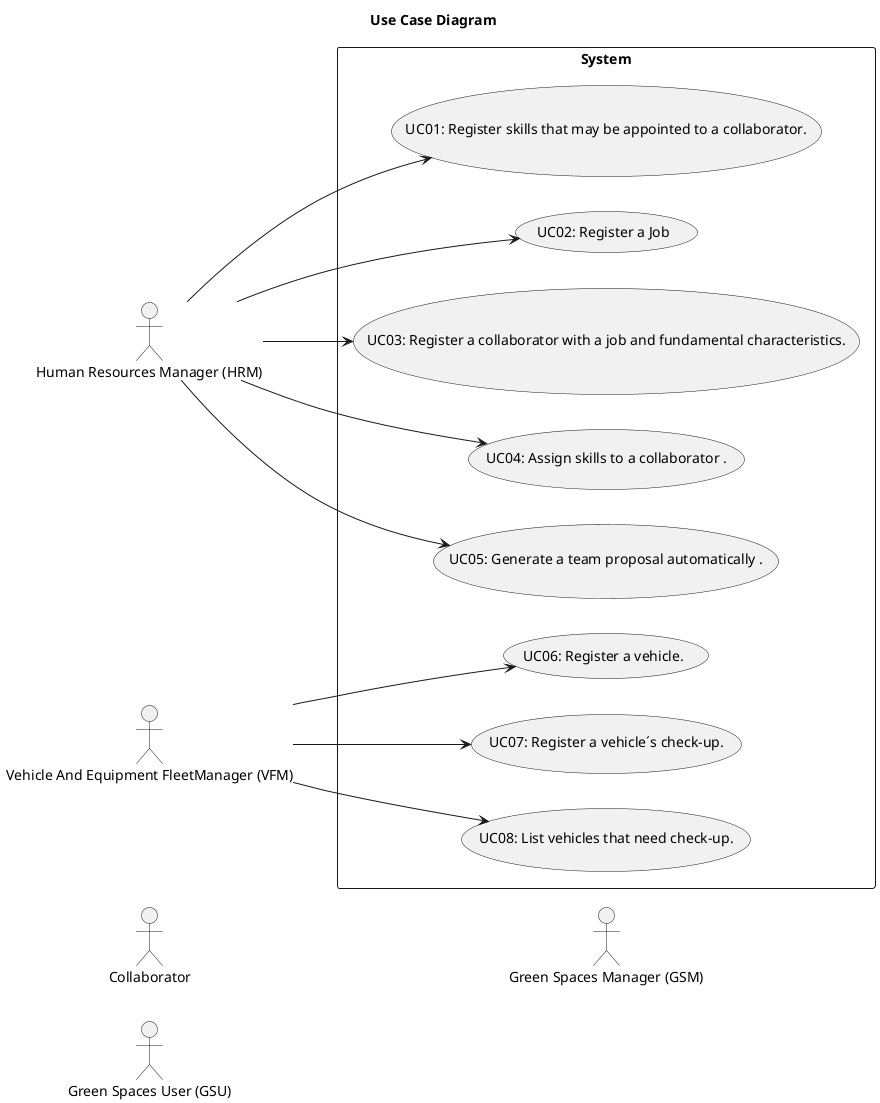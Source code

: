 @startuml
'skinparam monochrome true
skinparam packageStyle rectangle
'skinparam shadowing false

title Use Case Diagram

left to right direction

    actor "Human Resources Manager (HRM)" as HumanResourcesManager
    actor "Vehicle And Equipment FleetManager (VFM)" as VehicleAndEquipmentFleetManager
    actor Collaborator
    actor "Green Spaces User (GSU)" as GreenSpacesUser
    actor "Green Spaces Manager (GSM)" as GreenSpacesManager

rectangle System {
    usecase "UC01: Register skills that may be appointed to a collaborator." as UC01
    HumanResourcesManager --> UC01
    usecase "UC02: Register a Job" as UC02
    HumanResourcesManager --> UC02
    usecase "UC03: Register a collaborator with a job and fundamental characteristics." as UC03
    HumanResourcesManager --> UC03
    usecase "UC04: Assign skills to a collaborator ." as UC04
    HumanResourcesManager --> UC04
    usecase "UC05: Generate a team proposal automatically ." as UC05
    HumanResourcesManager --> UC05
    usecase "UC06: Register a vehicle." as UC06
    VehicleAndEquipmentFleetManager --> UC06
    usecase "UC07: Register a vehicle´s check-up." as UC07
    VehicleAndEquipmentFleetManager --> UC07
    usecase "UC08: List vehicles that need check-up." as UC08
    VehicleAndEquipmentFleetManager --> UC08


}



@enduml